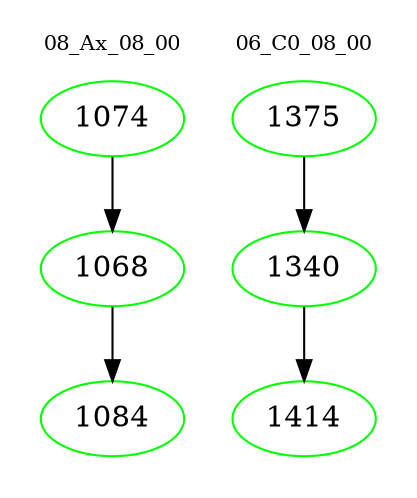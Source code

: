 digraph{
subgraph cluster_0 {
color = white
label = "08_Ax_08_00";
fontsize=10;
T0_1074 [label="1074", color="green"]
T0_1074 -> T0_1068 [color="black"]
T0_1068 [label="1068", color="green"]
T0_1068 -> T0_1084 [color="black"]
T0_1084 [label="1084", color="green"]
}
subgraph cluster_1 {
color = white
label = "06_C0_08_00";
fontsize=10;
T1_1375 [label="1375", color="green"]
T1_1375 -> T1_1340 [color="black"]
T1_1340 [label="1340", color="green"]
T1_1340 -> T1_1414 [color="black"]
T1_1414 [label="1414", color="green"]
}
}
